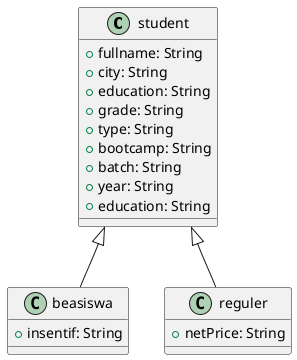 @startuml classdiagram-bootcamp

class student {
    +fullname: String
    +city: String
    +education: String
    +grade: String
    +type: String
    +bootcamp: String
    +batch: String
    +year: String
    +education: String  
}

class beasiswa extends student{
    +insentif: String

}

class reguler extends student{
    +netPrice: String

}

@enduml

